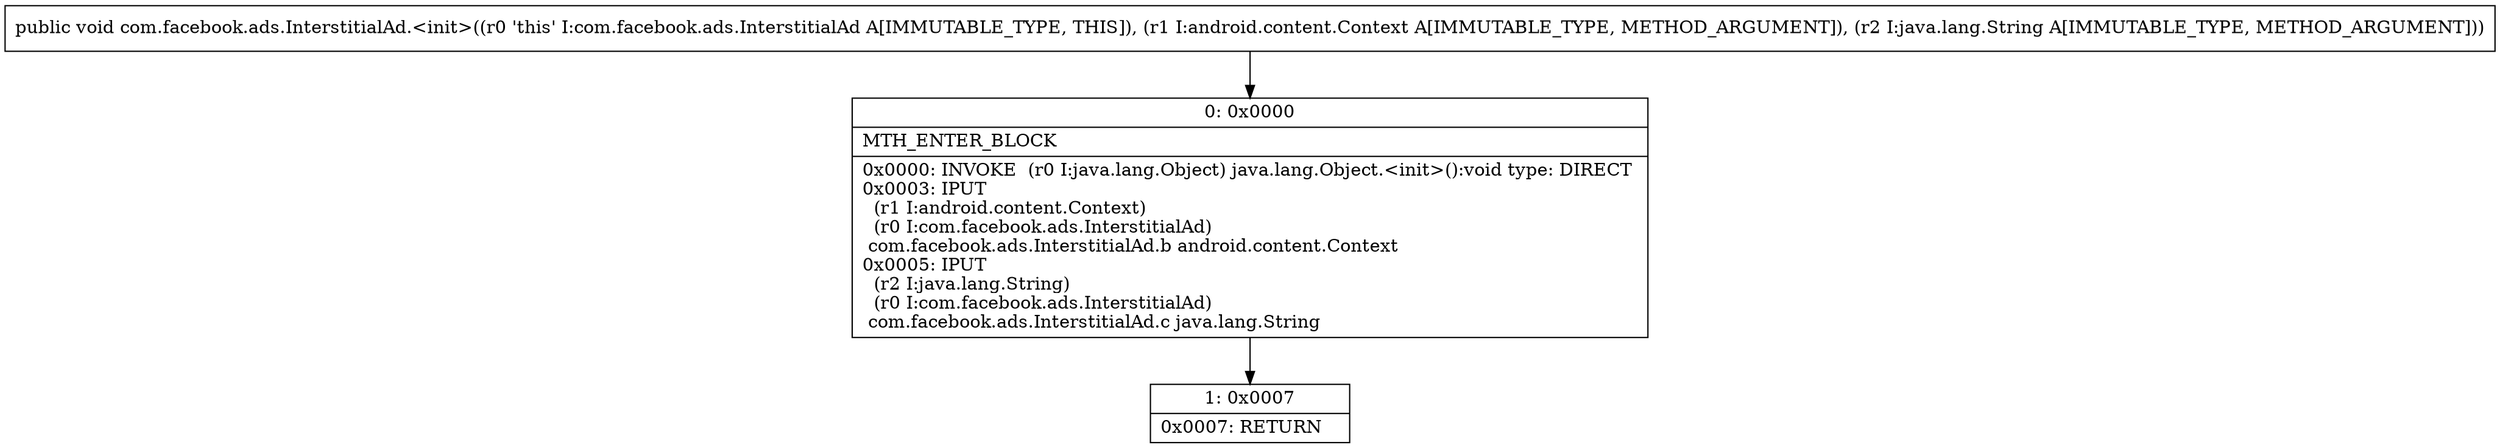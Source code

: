 digraph "CFG forcom.facebook.ads.InterstitialAd.\<init\>(Landroid\/content\/Context;Ljava\/lang\/String;)V" {
Node_0 [shape=record,label="{0\:\ 0x0000|MTH_ENTER_BLOCK\l|0x0000: INVOKE  (r0 I:java.lang.Object) java.lang.Object.\<init\>():void type: DIRECT \l0x0003: IPUT  \l  (r1 I:android.content.Context)\l  (r0 I:com.facebook.ads.InterstitialAd)\l com.facebook.ads.InterstitialAd.b android.content.Context \l0x0005: IPUT  \l  (r2 I:java.lang.String)\l  (r0 I:com.facebook.ads.InterstitialAd)\l com.facebook.ads.InterstitialAd.c java.lang.String \l}"];
Node_1 [shape=record,label="{1\:\ 0x0007|0x0007: RETURN   \l}"];
MethodNode[shape=record,label="{public void com.facebook.ads.InterstitialAd.\<init\>((r0 'this' I:com.facebook.ads.InterstitialAd A[IMMUTABLE_TYPE, THIS]), (r1 I:android.content.Context A[IMMUTABLE_TYPE, METHOD_ARGUMENT]), (r2 I:java.lang.String A[IMMUTABLE_TYPE, METHOD_ARGUMENT])) }"];
MethodNode -> Node_0;
Node_0 -> Node_1;
}

